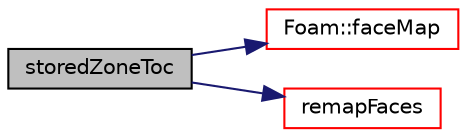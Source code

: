 digraph "storedZoneToc"
{
  bgcolor="transparent";
  edge [fontname="Helvetica",fontsize="10",labelfontname="Helvetica",labelfontsize="10"];
  node [fontname="Helvetica",fontsize="10",shape=record];
  rankdir="LR";
  Node917 [label="storedZoneToc",height=0.2,width=0.4,color="black", fillcolor="grey75", style="filled", fontcolor="black"];
  Node917 -> Node918 [color="midnightblue",fontsize="10",style="solid",fontname="Helvetica"];
  Node918 [label="Foam::faceMap",height=0.2,width=0.4,color="red",URL="$a21851.html#aa77215843e964fac259ab06e68d0ee02"];
  Node917 -> Node970 [color="midnightblue",fontsize="10",style="solid",fontname="Helvetica"];
  Node970 [label="remapFaces",height=0.2,width=0.4,color="red",URL="$a30841.html#ac15d32161096e3b5c83b0a0dee739b65",tooltip="Set new zones from faceMap. "];
}
